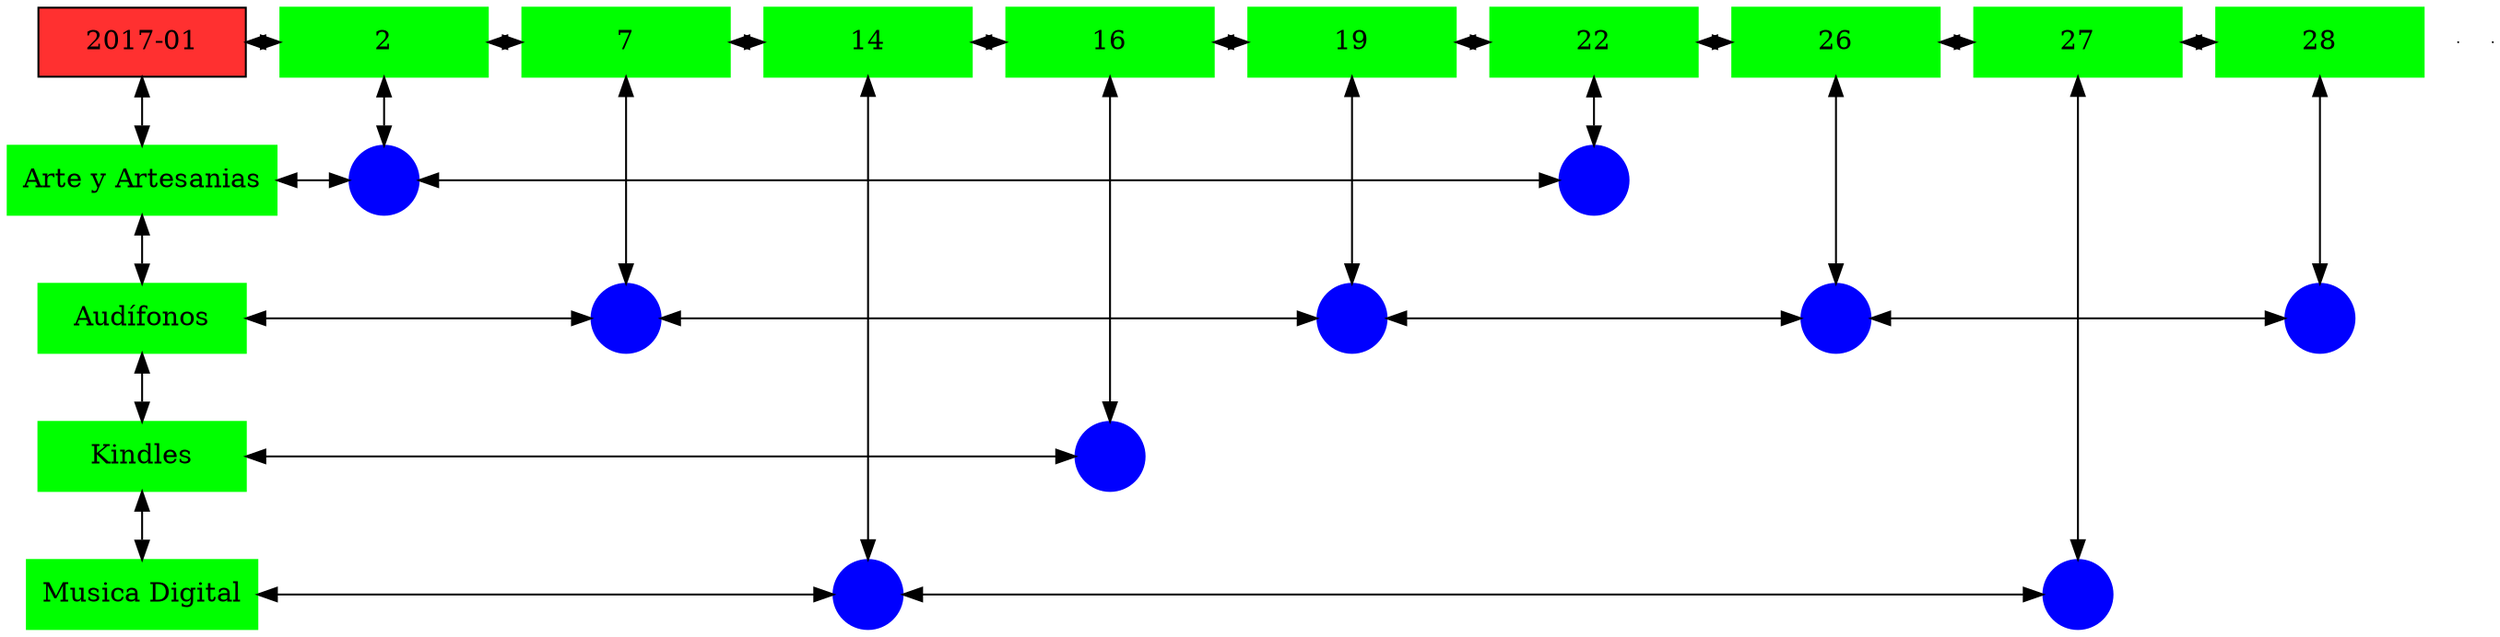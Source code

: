 digraph G{
node[shape="box"];
nodeMt[ label = "2017-01", width = 1.5, style = filled, fillcolor = firebrick1, group = 1 ];
e0[ shape = point, width = 0 ];
e1[ shape = point, width = 0 ];
node0xc0022734a0[label="2",color=green,style =filled,width = 1.5 group=2];
nodeMt->node0xc0022734a0[dir="both"];
{rank=same;nodeMt;node0xc0022734a0;}
node0xc002284c80[label="7",color=green,style =filled,width = 1.5 group=7];
node0xc0022734a0->node0xc002284c80[dir="both"];
{rank=same;node0xc0022734a0;node0xc002284c80;}
node0xc0020e19a0[label="14",color=green,style =filled,width = 1.5 group=14];
node0xc002284c80->node0xc0020e19a0[dir="both"];
{rank=same;node0xc002284c80;node0xc0020e19a0;}
node0xc0021374a0[label="16",color=green,style =filled,width = 1.5 group=16];
node0xc0020e19a0->node0xc0021374a0[dir="both"];
{rank=same;node0xc0020e19a0;node0xc0021374a0;}
node0xc001f660f0[label="19",color=green,style =filled,width = 1.5 group=19];
node0xc0021374a0->node0xc001f660f0[dir="both"];
{rank=same;node0xc0021374a0;node0xc001f660f0;}
node0xc001eae550[label="22",color=green,style =filled,width = 1.5 group=22];
node0xc001f660f0->node0xc001eae550[dir="both"];
{rank=same;node0xc001f660f0;node0xc001eae550;}
node0xc002062af0[label="26",color=green,style =filled,width = 1.5 group=26];
node0xc001eae550->node0xc002062af0[dir="both"];
{rank=same;node0xc001eae550;node0xc002062af0;}
node0xc0021dadc0[label="27",color=green,style =filled,width = 1.5 group=27];
node0xc002062af0->node0xc0021dadc0[dir="both"];
{rank=same;node0xc002062af0;node0xc0021dadc0;}
node0xc001efacd0[label="28",color=green,style =filled,width = 1.5 group=28];
node0xc0021dadc0->node0xc001efacd0[dir="both"];
{rank=same;node0xc0021dadc0;node0xc001efacd0;}
node0xc001eae500[label="Arte y Artesanias",color=green,style =filled width = 1.5 group=1];
node0xc002271400[label="",color=blue,style =filled, width = 0.5 group=2 shape=circle];
node0xc001eae500->node0xc002271400[dir="both"];
{rank=same;node0xc001eae500;node0xc002271400;}
node0xc001ea5680[label="",color=blue,style =filled, width = 0.5 group=22 shape=circle];
node0xc002271400->node0xc001ea5680[dir="both"];
{rank=same;node0xc001ea5680;node0xc002271400;}
node0xc001efac80[label="Audífonos",color=green,style =filled width = 1.5 group=1];
node0xc002286880[label="",color=blue,style =filled, width = 0.5 group=7 shape=circle];
node0xc001efac80->node0xc002286880[dir="both"];
{rank=same;node0xc001efac80;node0xc002286880;}
node0xc001f5b700[label="",color=blue,style =filled, width = 0.5 group=19 shape=circle];
node0xc002286880->node0xc001f5b700[dir="both"];
{rank=same;node0xc001f5b700;node0xc002286880;}
node0xc002064000[label="",color=blue,style =filled, width = 0.5 group=26 shape=circle];
node0xc001f5b700->node0xc002064000[dir="both"];
{rank=same;node0xc002064000;node0xc001f5b700;}
node0xc001ee3b80[label="",color=blue,style =filled, width = 0.5 group=28 shape=circle];
node0xc002064000->node0xc001ee3b80[dir="both"];
{rank=same;node0xc001ee3b80;node0xc002064000;}
node0xc002137450[label="Kindles",color=green,style =filled width = 1.5 group=1];
node0xc00213e380[label="",color=blue,style =filled, width = 0.5 group=16 shape=circle];
node0xc002137450->node0xc00213e380[dir="both"];
{rank=same;node0xc002137450;node0xc00213e380;}
node0xc0020e1950[label="Musica Digital",color=green,style =filled width = 1.5 group=1];
node0xc0020eab80[label="",color=blue,style =filled, width = 0.5 group=14 shape=circle];
node0xc0020e1950->node0xc0020eab80[dir="both"];
{rank=same;node0xc0020e1950;node0xc0020eab80;}
node0xc0021d7100[label="",color=blue,style =filled, width = 0.5 group=27 shape=circle];
node0xc0020eab80->node0xc0021d7100[dir="both"];
{rank=same;node0xc0021d7100;node0xc0020eab80;}
node0xc0022734a0->node0xc002271400[dir="both"];
node0xc002284c80->node0xc002286880[dir="both"];
node0xc0020e19a0->node0xc0020eab80[dir="both"];
node0xc0021374a0->node0xc00213e380[dir="both"];
node0xc001f660f0->node0xc001f5b700[dir="both"];
node0xc001eae550->node0xc001ea5680[dir="both"];
node0xc002062af0->node0xc002064000[dir="both"];
node0xc0021dadc0->node0xc0021d7100[dir="both"];
node0xc001efacd0->node0xc001ee3b80[dir="both"];
nodeMt->node0xc001eae500[dir="both"];
node0xc001eae500->node0xc001efac80[dir="both"];
node0xc001efac80->node0xc002137450[dir="both"];
node0xc002137450->node0xc0020e1950[dir="both"];
}

